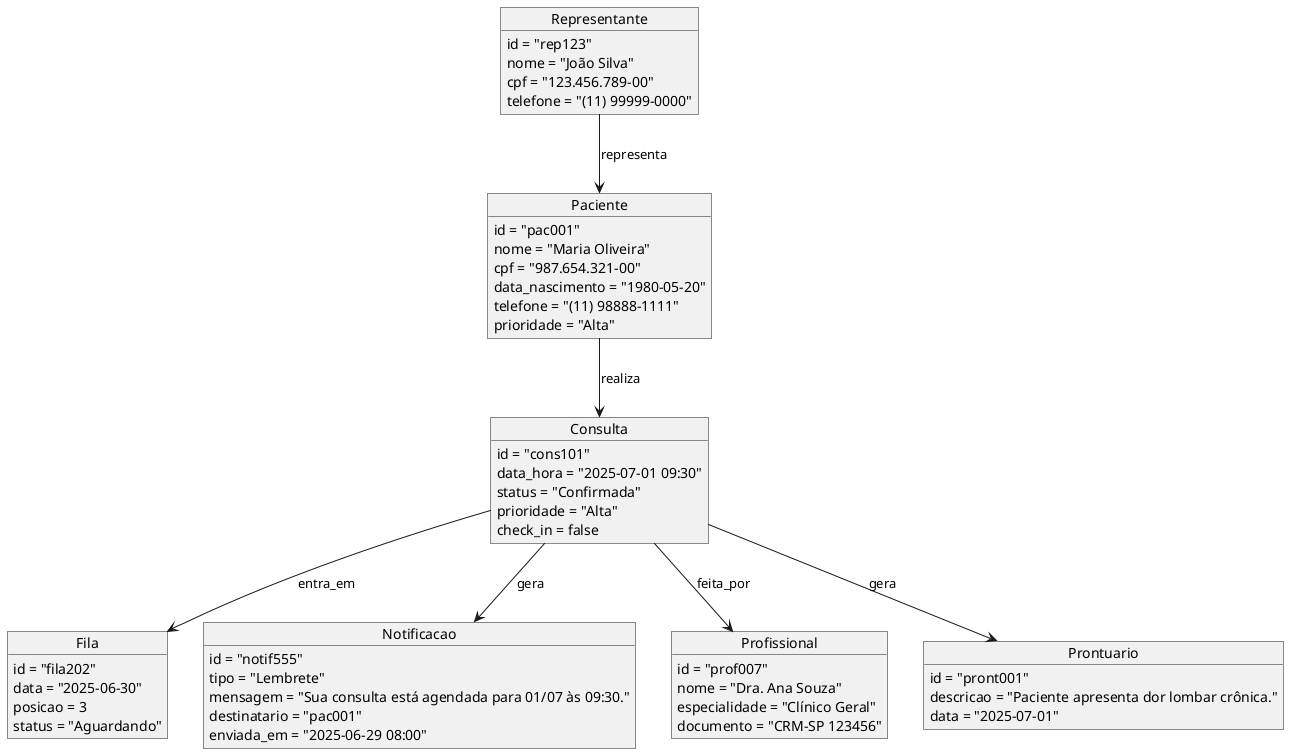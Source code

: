@startuml
object Representante {
  id = "rep123"
  nome = "João Silva"
  cpf = "123.456.789-00"
  telefone = "(11) 99999-0000"
}

object Paciente {
  id = "pac001"
  nome = "Maria Oliveira"
  cpf = "987.654.321-00"
  data_nascimento = "1980-05-20"
  telefone = "(11) 98888-1111"
  prioridade = "Alta"
}

object Consulta {
  id = "cons101"
  data_hora = "2025-07-01 09:30"
  status = "Confirmada"
  prioridade = "Alta"
  check_in = false
}

object Fila {
  id = "fila202"
  data = "2025-06-30"
  posicao = 3
  status = "Aguardando"
}

object Notificacao {
  id = "notif555"
  tipo = "Lembrete"
  mensagem = "Sua consulta está agendada para 01/07 às 09:30."
  destinatario = "pac001"
  enviada_em = "2025-06-29 08:00"
}

object Profissional {
  id = "prof007"
  nome = "Dra. Ana Souza"
  especialidade = "Clínico Geral"
  documento = "CRM-SP 123456"
}

object Prontuario {
  id = "pront001"
  descricao = "Paciente apresenta dor lombar crônica."
  data = "2025-07-01"
}

Representante --> Paciente : representa
Paciente --> Consulta : realiza
Consulta --> Fila : entra_em
Consulta --> Profissional : feita_por
Consulta --> Prontuario : gera
Consulta --> Notificacao : gera
@enduml
